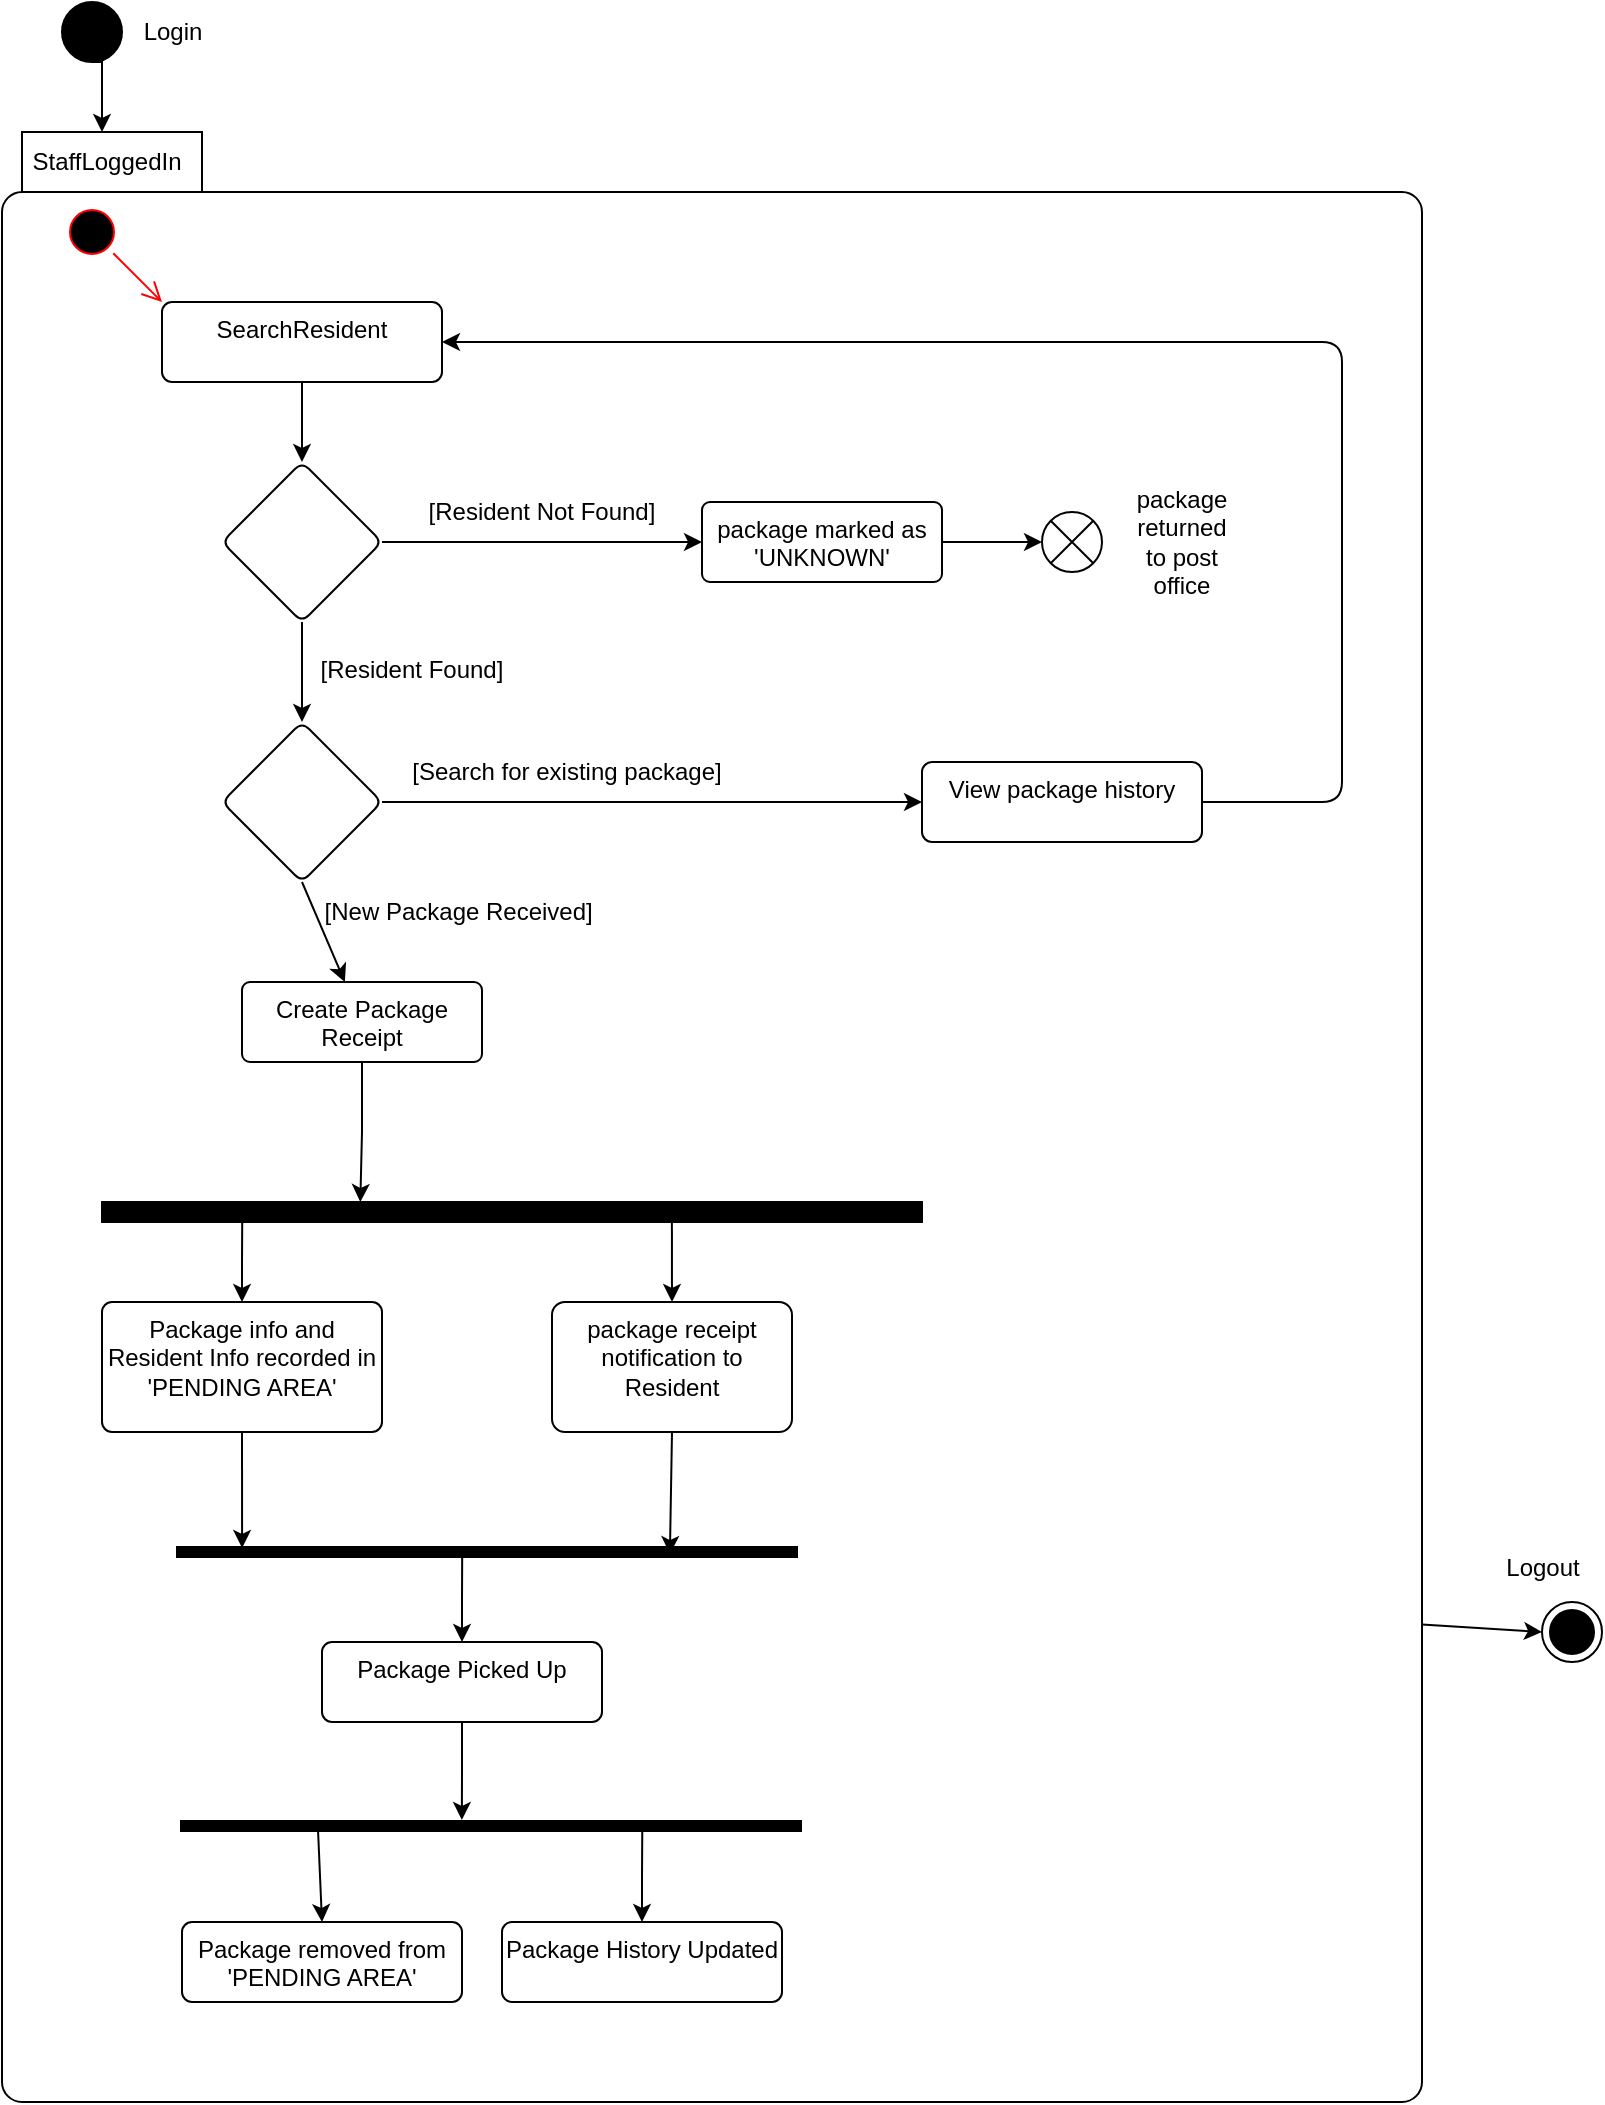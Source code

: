 <mxfile version="22.1.3" type="device">
  <diagram name="Page-1" id="3xQZM4fNxVL9-wJyCseg">
    <mxGraphModel dx="982" dy="1105" grid="1" gridSize="10" guides="1" tooltips="1" connect="1" arrows="1" fold="1" page="1" pageScale="1" pageWidth="850" pageHeight="1100" math="0" shadow="0">
      <root>
        <mxCell id="0" />
        <mxCell id="1" parent="0" />
        <mxCell id="aIxpUO7GgZ-fzMY6hsQK-76" style="rounded=0;orthogonalLoop=1;jettySize=auto;html=1;exitX=0;exitY=0;exitDx=710;exitDy=746.25;exitPerimeter=0;entryX=0;entryY=0.5;entryDx=0;entryDy=0;" edge="1" parent="1" source="aIxpUO7GgZ-fzMY6hsQK-4" target="aIxpUO7GgZ-fzMY6hsQK-74">
          <mxGeometry relative="1" as="geometry" />
        </mxCell>
        <mxCell id="aIxpUO7GgZ-fzMY6hsQK-4" value="StaffLoggedIn" style="shape=folder;align=center;verticalAlign=middle;fontStyle=0;tabWidth=100;tabHeight=30;tabPosition=left;html=1;boundedLbl=1;labelInHeader=1;rounded=1;absoluteArcSize=1;arcSize=10;whiteSpace=wrap;fillColor=none;" vertex="1" parent="1">
          <mxGeometry x="30" y="85" width="710" height="985" as="geometry" />
        </mxCell>
        <mxCell id="aIxpUO7GgZ-fzMY6hsQK-5" value="" style="ellipse;fillColor=strokeColor;html=1;" vertex="1" parent="1">
          <mxGeometry x="60" y="20" width="30" height="30" as="geometry" />
        </mxCell>
        <mxCell id="aIxpUO7GgZ-fzMY6hsQK-6" value="Login" style="text;html=1;align=center;verticalAlign=middle;resizable=0;points=[];autosize=1;strokeColor=none;fillColor=none;" vertex="1" parent="1">
          <mxGeometry x="90" y="20" width="50" height="30" as="geometry" />
        </mxCell>
        <mxCell id="aIxpUO7GgZ-fzMY6hsQK-53" style="edgeStyle=orthogonalEdgeStyle;rounded=0;orthogonalLoop=1;jettySize=auto;html=1;exitX=0.5;exitY=1;exitDx=0;exitDy=0;entryX=0.5;entryY=0;entryDx=0;entryDy=0;" edge="1" parent="1" source="aIxpUO7GgZ-fzMY6hsQK-8" target="aIxpUO7GgZ-fzMY6hsQK-19">
          <mxGeometry relative="1" as="geometry" />
        </mxCell>
        <mxCell id="aIxpUO7GgZ-fzMY6hsQK-8" value="SearchResident" style="html=1;align=center;verticalAlign=top;rounded=1;absoluteArcSize=1;arcSize=10;dashed=0;whiteSpace=wrap;" vertex="1" parent="1">
          <mxGeometry x="110" y="170" width="140" height="40" as="geometry" />
        </mxCell>
        <mxCell id="aIxpUO7GgZ-fzMY6hsQK-9" value="" style="ellipse;html=1;shape=startState;fillColor=#000000;strokeColor=#ff0000;" vertex="1" parent="1">
          <mxGeometry x="60" y="120" width="30" height="30" as="geometry" />
        </mxCell>
        <mxCell id="aIxpUO7GgZ-fzMY6hsQK-10" value="" style="html=1;verticalAlign=bottom;endArrow=open;endSize=8;strokeColor=#ff0000;rounded=0;entryX=0;entryY=0;entryDx=0;entryDy=0;" edge="1" source="aIxpUO7GgZ-fzMY6hsQK-9" parent="1" target="aIxpUO7GgZ-fzMY6hsQK-8">
          <mxGeometry relative="1" as="geometry">
            <mxPoint x="105" y="309" as="targetPoint" />
          </mxGeometry>
        </mxCell>
        <mxCell id="aIxpUO7GgZ-fzMY6hsQK-22" value="" style="edgeStyle=orthogonalEdgeStyle;rounded=0;orthogonalLoop=1;jettySize=auto;html=1;" edge="1" parent="1" source="aIxpUO7GgZ-fzMY6hsQK-19" target="aIxpUO7GgZ-fzMY6hsQK-21">
          <mxGeometry relative="1" as="geometry" />
        </mxCell>
        <mxCell id="aIxpUO7GgZ-fzMY6hsQK-56" value="" style="edgeStyle=orthogonalEdgeStyle;rounded=0;orthogonalLoop=1;jettySize=auto;html=1;entryX=0.5;entryY=0;entryDx=0;entryDy=0;" edge="1" parent="1" source="aIxpUO7GgZ-fzMY6hsQK-19" target="aIxpUO7GgZ-fzMY6hsQK-55">
          <mxGeometry relative="1" as="geometry" />
        </mxCell>
        <mxCell id="aIxpUO7GgZ-fzMY6hsQK-19" value="" style="rhombus;whiteSpace=wrap;html=1;verticalAlign=top;rounded=1;arcSize=10;dashed=0;" vertex="1" parent="1">
          <mxGeometry x="140" y="250" width="80" height="80" as="geometry" />
        </mxCell>
        <mxCell id="aIxpUO7GgZ-fzMY6hsQK-32" style="edgeStyle=orthogonalEdgeStyle;rounded=0;orthogonalLoop=1;jettySize=auto;html=1;exitX=1;exitY=0.5;exitDx=0;exitDy=0;entryX=0;entryY=0.5;entryDx=0;entryDy=0;" edge="1" parent="1" source="aIxpUO7GgZ-fzMY6hsQK-21" target="aIxpUO7GgZ-fzMY6hsQK-31">
          <mxGeometry relative="1" as="geometry" />
        </mxCell>
        <mxCell id="aIxpUO7GgZ-fzMY6hsQK-21" value="package marked as &#39;UNKNOWN&#39;" style="whiteSpace=wrap;html=1;verticalAlign=top;rounded=1;arcSize=10;dashed=0;" vertex="1" parent="1">
          <mxGeometry x="380" y="270" width="120" height="40" as="geometry" />
        </mxCell>
        <mxCell id="aIxpUO7GgZ-fzMY6hsQK-23" value="[Resident Not Found]" style="text;html=1;strokeColor=none;fillColor=none;align=center;verticalAlign=middle;whiteSpace=wrap;rounded=0;" vertex="1" parent="1">
          <mxGeometry x="240" y="260" width="120" height="30" as="geometry" />
        </mxCell>
        <mxCell id="aIxpUO7GgZ-fzMY6hsQK-25" value="package receipt notification to Resident" style="whiteSpace=wrap;html=1;verticalAlign=top;rounded=1;arcSize=10;dashed=0;" vertex="1" parent="1">
          <mxGeometry x="305" y="670" width="120" height="65" as="geometry" />
        </mxCell>
        <mxCell id="aIxpUO7GgZ-fzMY6hsQK-27" value="Create Package Receipt" style="whiteSpace=wrap;html=1;verticalAlign=top;rounded=1;arcSize=10;dashed=0;" vertex="1" parent="1">
          <mxGeometry x="150" y="510" width="120" height="40" as="geometry" />
        </mxCell>
        <mxCell id="aIxpUO7GgZ-fzMY6hsQK-31" value="" style="shape=sumEllipse;perimeter=ellipsePerimeter;html=1;backgroundOutline=1;" vertex="1" parent="1">
          <mxGeometry x="550" y="275" width="30" height="30" as="geometry" />
        </mxCell>
        <mxCell id="aIxpUO7GgZ-fzMY6hsQK-33" value="package returned to post office" style="text;html=1;strokeColor=none;fillColor=none;align=center;verticalAlign=middle;whiteSpace=wrap;rounded=0;" vertex="1" parent="1">
          <mxGeometry x="590" y="275" width="60" height="30" as="geometry" />
        </mxCell>
        <mxCell id="aIxpUO7GgZ-fzMY6hsQK-34" value="[Resident Found]" style="text;html=1;strokeColor=none;fillColor=none;align=center;verticalAlign=middle;whiteSpace=wrap;rounded=0;" vertex="1" parent="1">
          <mxGeometry x="180" y="339" width="110" height="30" as="geometry" />
        </mxCell>
        <mxCell id="aIxpUO7GgZ-fzMY6hsQK-36" value="" style="html=1;points=[];perimeter=orthogonalPerimeter;fillColor=strokeColor;rotation=90;" vertex="1" parent="1">
          <mxGeometry x="280" y="420" width="10" height="410" as="geometry" />
        </mxCell>
        <mxCell id="aIxpUO7GgZ-fzMY6hsQK-39" value="Package info and Resident Info recorded in &#39;PENDING AREA&#39;" style="html=1;align=center;verticalAlign=top;rounded=1;absoluteArcSize=1;arcSize=10;dashed=0;whiteSpace=wrap;" vertex="1" parent="1">
          <mxGeometry x="80" y="670" width="140" height="65" as="geometry" />
        </mxCell>
        <mxCell id="aIxpUO7GgZ-fzMY6hsQK-42" style="edgeStyle=orthogonalEdgeStyle;rounded=0;orthogonalLoop=1;jettySize=auto;html=1;exitX=0.5;exitY=0;exitDx=0;exitDy=0;entryX=1;entryY=0.829;entryDx=0;entryDy=0;entryPerimeter=0;endArrow=none;endFill=0;startArrow=classic;startFill=1;" edge="1" parent="1" source="aIxpUO7GgZ-fzMY6hsQK-39" target="aIxpUO7GgZ-fzMY6hsQK-36">
          <mxGeometry relative="1" as="geometry" />
        </mxCell>
        <mxCell id="aIxpUO7GgZ-fzMY6hsQK-43" style="edgeStyle=orthogonalEdgeStyle;rounded=0;orthogonalLoop=1;jettySize=auto;html=1;exitX=0.5;exitY=0;exitDx=0;exitDy=0;entryX=1;entryY=0.305;entryDx=0;entryDy=0;entryPerimeter=0;startArrow=classic;startFill=1;endArrow=none;endFill=0;" edge="1" parent="1" source="aIxpUO7GgZ-fzMY6hsQK-25" target="aIxpUO7GgZ-fzMY6hsQK-36">
          <mxGeometry relative="1" as="geometry" />
        </mxCell>
        <mxCell id="aIxpUO7GgZ-fzMY6hsQK-44" value="" style="html=1;points=[];perimeter=orthogonalPerimeter;fillColor=strokeColor;rotation=90;" vertex="1" parent="1">
          <mxGeometry x="270" y="640" width="5" height="310" as="geometry" />
        </mxCell>
        <mxCell id="aIxpUO7GgZ-fzMY6hsQK-45" style="edgeStyle=orthogonalEdgeStyle;rounded=0;orthogonalLoop=1;jettySize=auto;html=1;exitX=0.5;exitY=1;exitDx=0;exitDy=0;entryX=0.1;entryY=0.895;entryDx=0;entryDy=0;entryPerimeter=0;" edge="1" parent="1" source="aIxpUO7GgZ-fzMY6hsQK-39" target="aIxpUO7GgZ-fzMY6hsQK-44">
          <mxGeometry relative="1" as="geometry" />
        </mxCell>
        <mxCell id="aIxpUO7GgZ-fzMY6hsQK-46" style="rounded=0;orthogonalLoop=1;jettySize=auto;html=1;exitX=0.5;exitY=1;exitDx=0;exitDy=0;entryX=0.7;entryY=0.205;entryDx=0;entryDy=0;entryPerimeter=0;" edge="1" parent="1" source="aIxpUO7GgZ-fzMY6hsQK-25" target="aIxpUO7GgZ-fzMY6hsQK-44">
          <mxGeometry relative="1" as="geometry">
            <mxPoint x="365" y="744" as="targetPoint" />
          </mxGeometry>
        </mxCell>
        <mxCell id="aIxpUO7GgZ-fzMY6hsQK-60" style="edgeStyle=orthogonalEdgeStyle;rounded=1;orthogonalLoop=1;jettySize=auto;html=1;exitX=1;exitY=0.5;exitDx=0;exitDy=0;entryX=1;entryY=0.5;entryDx=0;entryDy=0;" edge="1" parent="1" source="aIxpUO7GgZ-fzMY6hsQK-54" target="aIxpUO7GgZ-fzMY6hsQK-8">
          <mxGeometry relative="1" as="geometry">
            <Array as="points">
              <mxPoint x="700" y="420" />
              <mxPoint x="700" y="190" />
            </Array>
          </mxGeometry>
        </mxCell>
        <mxCell id="aIxpUO7GgZ-fzMY6hsQK-54" value="View package history" style="html=1;align=center;verticalAlign=top;rounded=1;absoluteArcSize=1;arcSize=10;dashed=0;whiteSpace=wrap;" vertex="1" parent="1">
          <mxGeometry x="490" y="400" width="140" height="40" as="geometry" />
        </mxCell>
        <mxCell id="aIxpUO7GgZ-fzMY6hsQK-58" style="rounded=0;orthogonalLoop=1;jettySize=auto;html=1;exitX=0.5;exitY=1;exitDx=0;exitDy=0;" edge="1" parent="1" source="aIxpUO7GgZ-fzMY6hsQK-55" target="aIxpUO7GgZ-fzMY6hsQK-27">
          <mxGeometry relative="1" as="geometry" />
        </mxCell>
        <mxCell id="aIxpUO7GgZ-fzMY6hsQK-59" style="edgeStyle=orthogonalEdgeStyle;rounded=0;orthogonalLoop=1;jettySize=auto;html=1;exitX=1;exitY=0.5;exitDx=0;exitDy=0;entryX=0;entryY=0.5;entryDx=0;entryDy=0;" edge="1" parent="1" source="aIxpUO7GgZ-fzMY6hsQK-55" target="aIxpUO7GgZ-fzMY6hsQK-54">
          <mxGeometry relative="1" as="geometry" />
        </mxCell>
        <mxCell id="aIxpUO7GgZ-fzMY6hsQK-55" value="" style="rhombus;whiteSpace=wrap;html=1;verticalAlign=top;rounded=1;arcSize=10;dashed=0;" vertex="1" parent="1">
          <mxGeometry x="140" y="380" width="80" height="80" as="geometry" />
        </mxCell>
        <mxCell id="aIxpUO7GgZ-fzMY6hsQK-61" style="edgeStyle=orthogonalEdgeStyle;rounded=0;orthogonalLoop=1;jettySize=auto;html=1;exitX=0.5;exitY=1;exitDx=0;exitDy=0;entryX=0;entryY=0.685;entryDx=0;entryDy=0;entryPerimeter=0;" edge="1" parent="1" source="aIxpUO7GgZ-fzMY6hsQK-27" target="aIxpUO7GgZ-fzMY6hsQK-36">
          <mxGeometry relative="1" as="geometry" />
        </mxCell>
        <mxCell id="aIxpUO7GgZ-fzMY6hsQK-62" value="[Search for existing package]" style="text;html=1;strokeColor=none;fillColor=none;align=center;verticalAlign=middle;whiteSpace=wrap;rounded=0;" vertex="1" parent="1">
          <mxGeometry x="215" y="390" width="195" height="30" as="geometry" />
        </mxCell>
        <mxCell id="aIxpUO7GgZ-fzMY6hsQK-63" value="[New Package Received]&amp;nbsp;" style="text;html=1;strokeColor=none;fillColor=none;align=center;verticalAlign=middle;whiteSpace=wrap;rounded=0;" vertex="1" parent="1">
          <mxGeometry x="170" y="460" width="180" height="30" as="geometry" />
        </mxCell>
        <mxCell id="aIxpUO7GgZ-fzMY6hsQK-64" style="edgeStyle=orthogonalEdgeStyle;rounded=0;orthogonalLoop=1;jettySize=auto;html=1;exitX=0.5;exitY=1;exitDx=0;exitDy=0;entryX=0;entryY=0;entryDx=50;entryDy=0;entryPerimeter=0;" edge="1" parent="1" source="aIxpUO7GgZ-fzMY6hsQK-5" target="aIxpUO7GgZ-fzMY6hsQK-4">
          <mxGeometry relative="1" as="geometry" />
        </mxCell>
        <mxCell id="aIxpUO7GgZ-fzMY6hsQK-65" value="Package Picked Up" style="html=1;align=center;verticalAlign=top;rounded=1;absoluteArcSize=1;arcSize=10;dashed=0;whiteSpace=wrap;" vertex="1" parent="1">
          <mxGeometry x="190" y="840" width="140" height="40" as="geometry" />
        </mxCell>
        <mxCell id="aIxpUO7GgZ-fzMY6hsQK-66" style="edgeStyle=orthogonalEdgeStyle;rounded=0;orthogonalLoop=1;jettySize=auto;html=1;exitX=0.5;exitY=0;exitDx=0;exitDy=0;entryX=0.5;entryY=0.54;entryDx=0;entryDy=0;entryPerimeter=0;startArrow=classic;startFill=1;endArrow=none;endFill=0;" edge="1" parent="1" source="aIxpUO7GgZ-fzMY6hsQK-65" target="aIxpUO7GgZ-fzMY6hsQK-44">
          <mxGeometry relative="1" as="geometry" />
        </mxCell>
        <mxCell id="aIxpUO7GgZ-fzMY6hsQK-68" value="" style="html=1;points=[];perimeter=orthogonalPerimeter;fillColor=strokeColor;rotation=90;" vertex="1" parent="1">
          <mxGeometry x="272" y="777" width="5" height="310" as="geometry" />
        </mxCell>
        <mxCell id="aIxpUO7GgZ-fzMY6hsQK-69" value="Package removed from &#39;PENDING AREA&#39;" style="html=1;align=center;verticalAlign=top;rounded=1;absoluteArcSize=1;arcSize=10;dashed=0;whiteSpace=wrap;" vertex="1" parent="1">
          <mxGeometry x="120" y="980" width="140" height="40" as="geometry" />
        </mxCell>
        <mxCell id="aIxpUO7GgZ-fzMY6hsQK-70" value="Package History Updated" style="html=1;align=center;verticalAlign=top;rounded=1;absoluteArcSize=1;arcSize=10;dashed=0;whiteSpace=wrap;" vertex="1" parent="1">
          <mxGeometry x="280" y="980" width="140" height="40" as="geometry" />
        </mxCell>
        <mxCell id="aIxpUO7GgZ-fzMY6hsQK-71" style="edgeStyle=orthogonalEdgeStyle;rounded=0;orthogonalLoop=1;jettySize=auto;html=1;exitX=0.5;exitY=1;exitDx=0;exitDy=0;entryX=-0.1;entryY=0.547;entryDx=0;entryDy=0;entryPerimeter=0;" edge="1" parent="1" source="aIxpUO7GgZ-fzMY6hsQK-65" target="aIxpUO7GgZ-fzMY6hsQK-68">
          <mxGeometry relative="1" as="geometry" />
        </mxCell>
        <mxCell id="aIxpUO7GgZ-fzMY6hsQK-72" style="rounded=0;orthogonalLoop=1;jettySize=auto;html=1;exitX=0.5;exitY=0;exitDx=0;exitDy=0;entryX=0.9;entryY=0.779;entryDx=0;entryDy=0;entryPerimeter=0;startArrow=classic;startFill=1;endArrow=none;endFill=0;" edge="1" parent="1" source="aIxpUO7GgZ-fzMY6hsQK-69" target="aIxpUO7GgZ-fzMY6hsQK-68">
          <mxGeometry relative="1" as="geometry" />
        </mxCell>
        <mxCell id="aIxpUO7GgZ-fzMY6hsQK-73" style="edgeStyle=orthogonalEdgeStyle;rounded=0;orthogonalLoop=1;jettySize=auto;html=1;exitX=0.5;exitY=0;exitDx=0;exitDy=0;entryX=0.9;entryY=0.256;entryDx=0;entryDy=0;entryPerimeter=0;endArrow=none;endFill=0;startArrow=classic;startFill=1;" edge="1" parent="1" source="aIxpUO7GgZ-fzMY6hsQK-70" target="aIxpUO7GgZ-fzMY6hsQK-68">
          <mxGeometry relative="1" as="geometry" />
        </mxCell>
        <mxCell id="aIxpUO7GgZ-fzMY6hsQK-74" value="" style="ellipse;html=1;shape=endState;fillColor=strokeColor;" vertex="1" parent="1">
          <mxGeometry x="800" y="820" width="30" height="30" as="geometry" />
        </mxCell>
        <mxCell id="aIxpUO7GgZ-fzMY6hsQK-77" value="Logout" style="text;html=1;align=center;verticalAlign=middle;resizable=0;points=[];autosize=1;strokeColor=none;fillColor=none;" vertex="1" parent="1">
          <mxGeometry x="770" y="788" width="60" height="30" as="geometry" />
        </mxCell>
      </root>
    </mxGraphModel>
  </diagram>
</mxfile>
